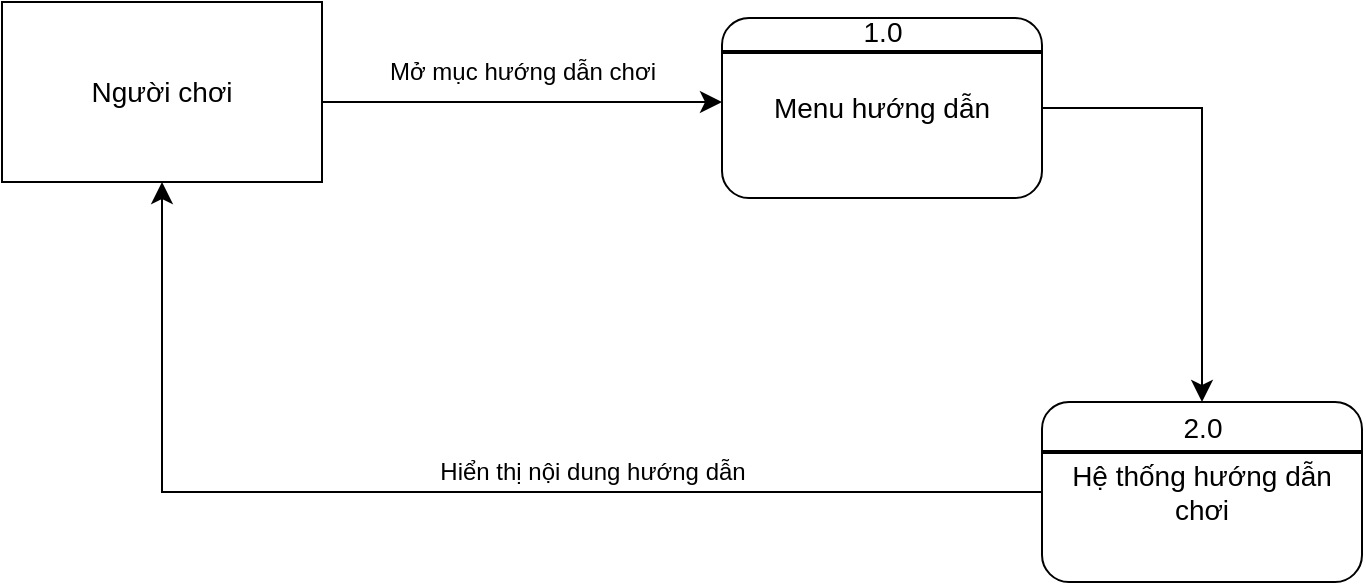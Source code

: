 <mxfile version="22.1.14" type="github">
  <diagram name="Page-1" id="KoxFUAI35cN6E-7DxDxk">
    <mxGraphModel dx="1356" dy="588" grid="1" gridSize="10" guides="1" tooltips="1" connect="1" arrows="1" fold="1" page="1" pageScale="1" pageWidth="850" pageHeight="1100" math="0" shadow="0">
      <root>
        <mxCell id="0" />
        <mxCell id="1" parent="0" />
        <mxCell id="hYUDwgvnq0OoYEUctDES-1" value="&lt;font style=&quot;font-size: 14px;&quot;&gt;Người chơi&lt;/font&gt;" style="rounded=0;whiteSpace=wrap;html=1;" vertex="1" parent="1">
          <mxGeometry x="40" y="40" width="160" height="90" as="geometry" />
        </mxCell>
        <mxCell id="hYUDwgvnq0OoYEUctDES-3" value="&lt;font style=&quot;font-size: 14px;&quot;&gt;Menu hướng dẫn&lt;/font&gt;" style="rounded=1;whiteSpace=wrap;html=1;" vertex="1" parent="1">
          <mxGeometry x="400" y="48" width="160" height="90" as="geometry" />
        </mxCell>
        <mxCell id="hYUDwgvnq0OoYEUctDES-4" value="" style="edgeStyle=segmentEdgeStyle;endArrow=classic;html=1;curved=0;rounded=0;endSize=8;startSize=8;" edge="1" parent="1" target="hYUDwgvnq0OoYEUctDES-3">
          <mxGeometry width="50" height="50" relative="1" as="geometry">
            <mxPoint x="200" y="90" as="sourcePoint" />
            <mxPoint x="250" y="40" as="targetPoint" />
          </mxGeometry>
        </mxCell>
        <mxCell id="hYUDwgvnq0OoYEUctDES-5" value="Mở mục hướng dẫn chơi" style="text;html=1;align=center;verticalAlign=middle;resizable=0;points=[];autosize=1;strokeColor=none;fillColor=none;" vertex="1" parent="1">
          <mxGeometry x="220" y="60" width="160" height="30" as="geometry" />
        </mxCell>
        <mxCell id="hYUDwgvnq0OoYEUctDES-6" value="" style="line;strokeWidth=2;html=1;" vertex="1" parent="1">
          <mxGeometry x="400" y="60" width="160" height="10" as="geometry" />
        </mxCell>
        <mxCell id="hYUDwgvnq0OoYEUctDES-7" value="&lt;font style=&quot;font-size: 14px;&quot;&gt;1.0&lt;/font&gt;" style="text;html=1;align=center;verticalAlign=middle;resizable=0;points=[];autosize=1;strokeColor=none;fillColor=none;" vertex="1" parent="1">
          <mxGeometry x="460" y="40" width="40" height="30" as="geometry" />
        </mxCell>
        <mxCell id="hYUDwgvnq0OoYEUctDES-8" value="" style="edgeStyle=segmentEdgeStyle;endArrow=classic;html=1;curved=0;rounded=0;endSize=8;startSize=8;exitX=1;exitY=0.5;exitDx=0;exitDy=0;" edge="1" parent="1" source="hYUDwgvnq0OoYEUctDES-3">
          <mxGeometry width="50" height="50" relative="1" as="geometry">
            <mxPoint x="610" y="200" as="sourcePoint" />
            <mxPoint x="640" y="240" as="targetPoint" />
          </mxGeometry>
        </mxCell>
        <mxCell id="hYUDwgvnq0OoYEUctDES-9" value="&lt;span style=&quot;font-size: 14px;&quot;&gt;Hệ thống hướng dẫn chơi&lt;/span&gt;" style="rounded=1;whiteSpace=wrap;html=1;" vertex="1" parent="1">
          <mxGeometry x="560" y="240" width="160" height="90" as="geometry" />
        </mxCell>
        <mxCell id="hYUDwgvnq0OoYEUctDES-10" value="" style="line;strokeWidth=2;html=1;" vertex="1" parent="1">
          <mxGeometry x="560" y="260" width="160" height="10" as="geometry" />
        </mxCell>
        <mxCell id="hYUDwgvnq0OoYEUctDES-11" value="&lt;font style=&quot;font-size: 14px;&quot;&gt;2.0&lt;/font&gt;" style="text;html=1;align=center;verticalAlign=middle;resizable=0;points=[];autosize=1;strokeColor=none;fillColor=none;" vertex="1" parent="1">
          <mxGeometry x="620" y="238" width="40" height="30" as="geometry" />
        </mxCell>
        <mxCell id="hYUDwgvnq0OoYEUctDES-12" value="" style="edgeStyle=segmentEdgeStyle;endArrow=classic;html=1;curved=0;rounded=0;endSize=8;startSize=8;exitX=0;exitY=0.5;exitDx=0;exitDy=0;" edge="1" parent="1" source="hYUDwgvnq0OoYEUctDES-9">
          <mxGeometry width="50" height="50" relative="1" as="geometry">
            <mxPoint x="70" y="180" as="sourcePoint" />
            <mxPoint x="120" y="130" as="targetPoint" />
          </mxGeometry>
        </mxCell>
        <mxCell id="hYUDwgvnq0OoYEUctDES-13" value="Hiển thị nội dung hướng dẫn" style="text;html=1;align=center;verticalAlign=middle;resizable=0;points=[];autosize=1;strokeColor=none;fillColor=none;" vertex="1" parent="1">
          <mxGeometry x="245" y="260" width="180" height="30" as="geometry" />
        </mxCell>
      </root>
    </mxGraphModel>
  </diagram>
</mxfile>
